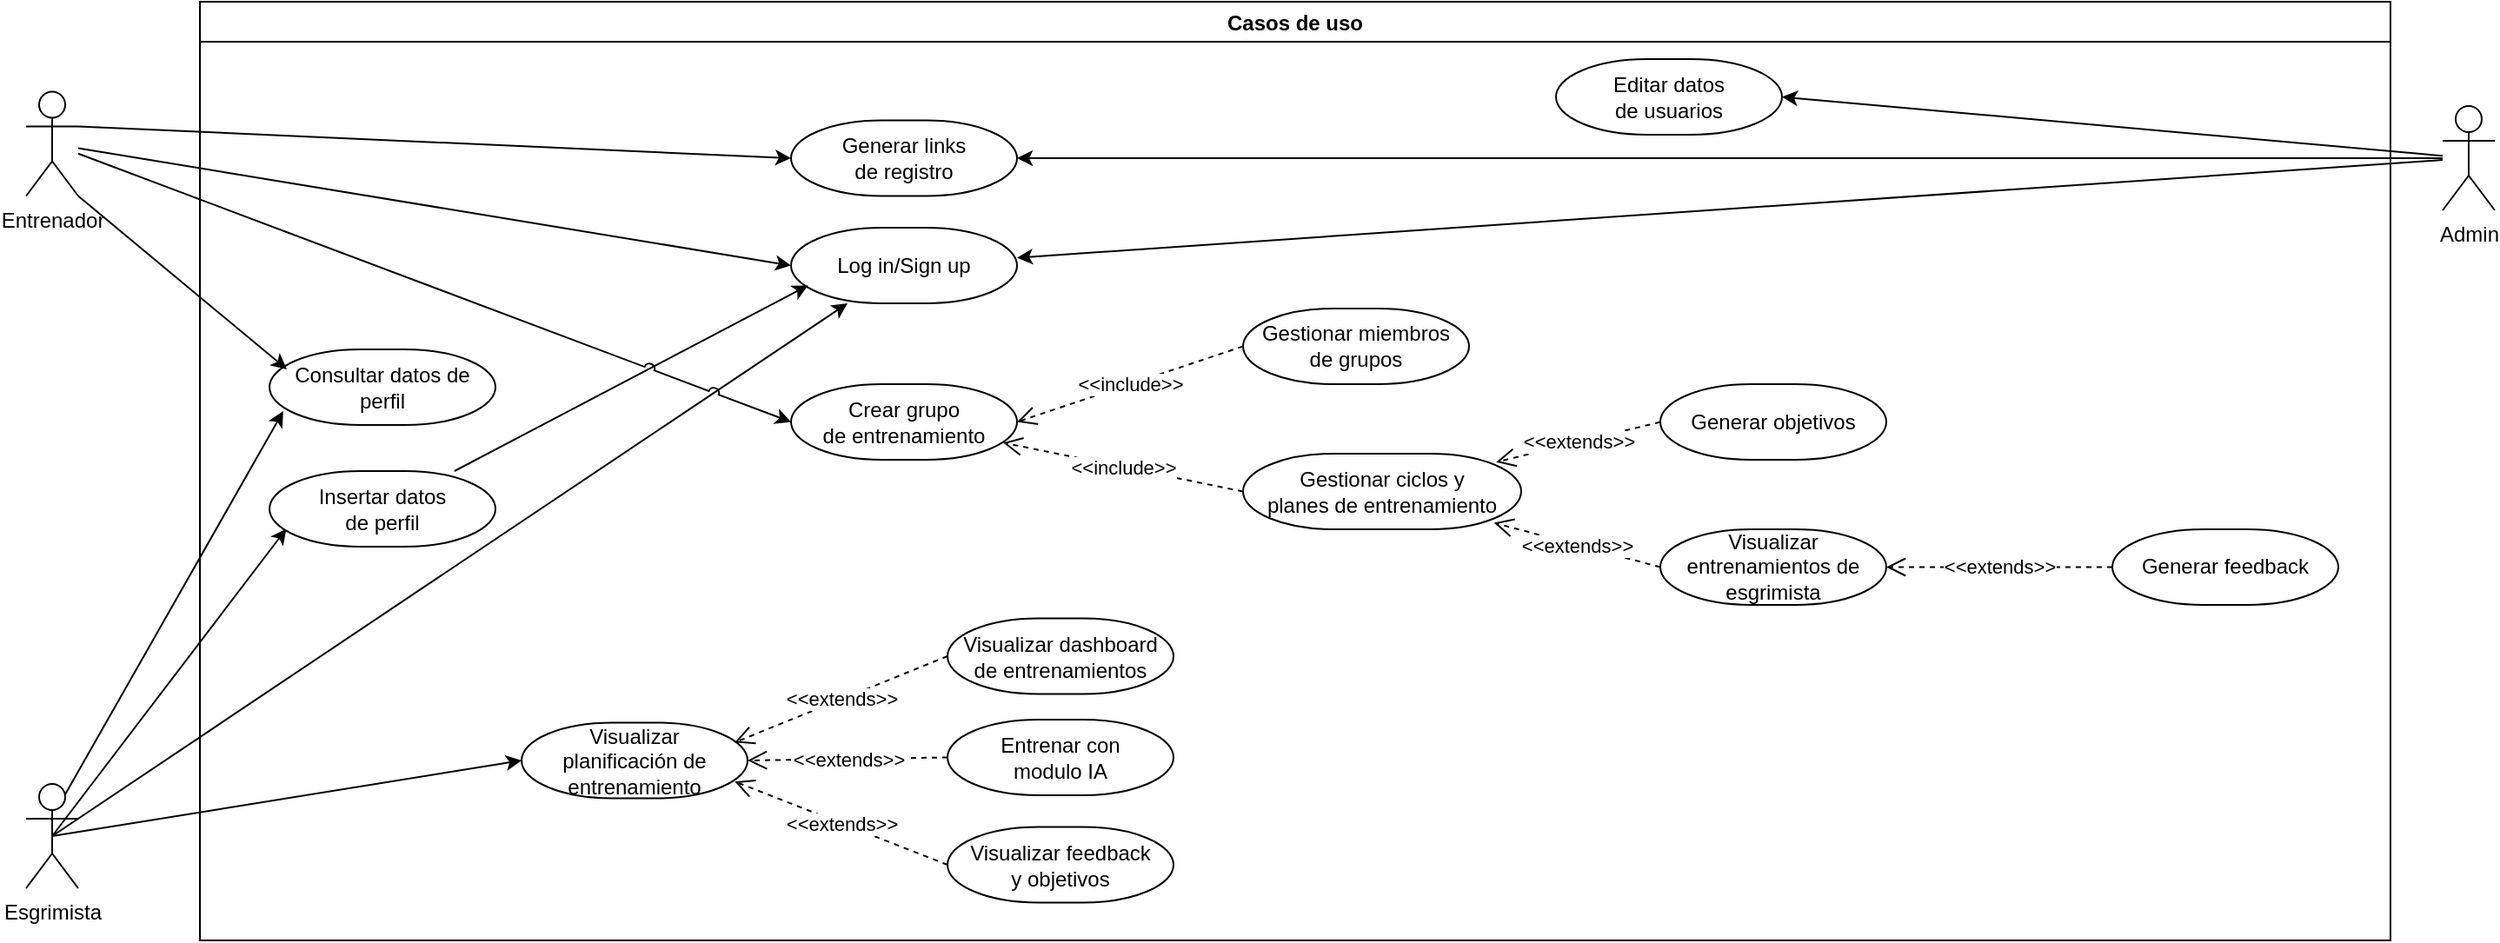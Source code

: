 <mxfile version="21.1.8" type="device">
  <diagram name="Page-1" id="K6UgD4kqSmbPpRhTwACa">
    <mxGraphModel dx="2478" dy="753" grid="1" gridSize="10" guides="1" tooltips="1" connect="1" arrows="1" fold="1" page="1" pageScale="1" pageWidth="850" pageHeight="1100" math="0" shadow="0">
      <root>
        <mxCell id="0" />
        <mxCell id="1" parent="0" />
        <mxCell id="auHC2lMCmRA8J_y3KW6C-5" value="Casos de uso" style="swimlane;fillStyle=solid;swimlaneFillColor=default;" vertex="1" parent="1">
          <mxGeometry x="110" y="150" width="1260" height="540" as="geometry">
            <mxRectangle x="105" y="130" width="100" height="30" as="alternateBounds" />
          </mxGeometry>
        </mxCell>
        <mxCell id="auHC2lMCmRA8J_y3KW6C-6" value="Log in/Sign up" style="rounded=1;whiteSpace=wrap;html=1;perimeterSpacing=0;arcSize=120;" vertex="1" parent="auHC2lMCmRA8J_y3KW6C-5">
          <mxGeometry x="340" y="130" width="130" height="43.5" as="geometry" />
        </mxCell>
        <mxCell id="auHC2lMCmRA8J_y3KW6C-7" value="Editar datos&lt;br&gt;de usuarios" style="rounded=1;whiteSpace=wrap;html=1;perimeterSpacing=0;arcSize=120;" vertex="1" parent="auHC2lMCmRA8J_y3KW6C-5">
          <mxGeometry x="780" y="33" width="130" height="43.5" as="geometry" />
        </mxCell>
        <mxCell id="auHC2lMCmRA8J_y3KW6C-8" value="Generar links&lt;br&gt;de registro" style="rounded=1;whiteSpace=wrap;html=1;perimeterSpacing=0;arcSize=120;" vertex="1" parent="auHC2lMCmRA8J_y3KW6C-5">
          <mxGeometry x="340" y="68.25" width="130" height="43.5" as="geometry" />
        </mxCell>
        <mxCell id="auHC2lMCmRA8J_y3KW6C-11" value="Crear grupo&lt;br&gt;de entrenamiento" style="rounded=1;whiteSpace=wrap;html=1;perimeterSpacing=0;arcSize=120;" vertex="1" parent="auHC2lMCmRA8J_y3KW6C-5">
          <mxGeometry x="340" y="220" width="130" height="43.5" as="geometry" />
        </mxCell>
        <mxCell id="auHC2lMCmRA8J_y3KW6C-13" value="Gestionar miembros&lt;br&gt;de grupos" style="rounded=1;whiteSpace=wrap;html=1;perimeterSpacing=0;arcSize=120;" vertex="1" parent="auHC2lMCmRA8J_y3KW6C-5">
          <mxGeometry x="600" y="176.5" width="130" height="43.5" as="geometry" />
        </mxCell>
        <mxCell id="auHC2lMCmRA8J_y3KW6C-14" value="Gestionar ciclos y &lt;br&gt;planes de entrenamiento" style="rounded=1;whiteSpace=wrap;html=1;perimeterSpacing=0;arcSize=120;" vertex="1" parent="auHC2lMCmRA8J_y3KW6C-5">
          <mxGeometry x="600" y="260" width="160" height="43.5" as="geometry" />
        </mxCell>
        <mxCell id="auHC2lMCmRA8J_y3KW6C-15" value="Consultar datos de perfil" style="rounded=1;whiteSpace=wrap;html=1;perimeterSpacing=0;arcSize=120;" vertex="1" parent="auHC2lMCmRA8J_y3KW6C-5">
          <mxGeometry x="40" y="200" width="130" height="43.5" as="geometry" />
        </mxCell>
        <mxCell id="auHC2lMCmRA8J_y3KW6C-16" value="Visualizar &lt;br&gt;planificación de entrenamiento" style="rounded=1;whiteSpace=wrap;html=1;perimeterSpacing=0;arcSize=120;" vertex="1" parent="auHC2lMCmRA8J_y3KW6C-5">
          <mxGeometry x="185" y="414.75" width="130" height="43.5" as="geometry" />
        </mxCell>
        <mxCell id="auHC2lMCmRA8J_y3KW6C-17" value="Entrenar con&lt;br&gt;modulo IA" style="rounded=1;whiteSpace=wrap;html=1;perimeterSpacing=0;arcSize=120;" vertex="1" parent="auHC2lMCmRA8J_y3KW6C-5">
          <mxGeometry x="430" y="413" width="130" height="43.5" as="geometry" />
        </mxCell>
        <mxCell id="auHC2lMCmRA8J_y3KW6C-19" value="Visualizar dashboard&lt;br&gt;de entrenamientos" style="rounded=1;whiteSpace=wrap;html=1;perimeterSpacing=0;arcSize=120;" vertex="1" parent="auHC2lMCmRA8J_y3KW6C-5">
          <mxGeometry x="430" y="354.75" width="130" height="43.5" as="geometry" />
        </mxCell>
        <mxCell id="auHC2lMCmRA8J_y3KW6C-22" value="Visualizar feedback&lt;br&gt;y objetivos" style="rounded=1;whiteSpace=wrap;html=1;perimeterSpacing=0;arcSize=120;" vertex="1" parent="auHC2lMCmRA8J_y3KW6C-5">
          <mxGeometry x="430" y="474.75" width="130" height="43.5" as="geometry" />
        </mxCell>
        <mxCell id="auHC2lMCmRA8J_y3KW6C-23" value="Visualizar entrenamientos de&lt;br&gt;esgrimista" style="rounded=1;whiteSpace=wrap;html=1;perimeterSpacing=0;arcSize=120;" vertex="1" parent="auHC2lMCmRA8J_y3KW6C-5">
          <mxGeometry x="840" y="303.5" width="130" height="43.5" as="geometry" />
        </mxCell>
        <mxCell id="auHC2lMCmRA8J_y3KW6C-36" value="&amp;lt;&amp;lt;include&amp;gt;&amp;gt;" style="endArrow=open;endSize=9;endFill=0;html=1;rounded=0;dashed=1;entryX=1;entryY=0.5;entryDx=0;entryDy=0;exitX=0;exitY=0.5;exitDx=0;exitDy=0;" edge="1" parent="auHC2lMCmRA8J_y3KW6C-5" source="auHC2lMCmRA8J_y3KW6C-13" target="auHC2lMCmRA8J_y3KW6C-11">
          <mxGeometry width="160" relative="1" as="geometry">
            <mxPoint x="30" y="550" as="sourcePoint" />
            <mxPoint x="190" y="550" as="targetPoint" />
          </mxGeometry>
        </mxCell>
        <mxCell id="auHC2lMCmRA8J_y3KW6C-37" value="&amp;lt;&amp;lt;include&amp;gt;&amp;gt;" style="endArrow=open;endSize=9;endFill=0;html=1;rounded=0;dashed=1;entryX=0.938;entryY=0.774;entryDx=0;entryDy=0;exitX=0;exitY=0.5;exitDx=0;exitDy=0;entryPerimeter=0;" edge="1" parent="auHC2lMCmRA8J_y3KW6C-5" source="auHC2lMCmRA8J_y3KW6C-14" target="auHC2lMCmRA8J_y3KW6C-11">
          <mxGeometry width="160" relative="1" as="geometry">
            <mxPoint x="450" y="326" as="sourcePoint" />
            <mxPoint x="320" y="372" as="targetPoint" />
          </mxGeometry>
        </mxCell>
        <mxCell id="auHC2lMCmRA8J_y3KW6C-40" value="Generar objetivos" style="rounded=1;whiteSpace=wrap;html=1;perimeterSpacing=0;arcSize=120;" vertex="1" parent="auHC2lMCmRA8J_y3KW6C-5">
          <mxGeometry x="840" y="220" width="130" height="43.5" as="geometry" />
        </mxCell>
        <mxCell id="auHC2lMCmRA8J_y3KW6C-41" value="&amp;lt;&amp;lt;extends&amp;gt;&amp;gt;" style="endArrow=open;endSize=9;endFill=0;html=1;rounded=0;dashed=1;entryX=0.91;entryY=0.112;entryDx=0;entryDy=0;exitX=0;exitY=0.5;exitDx=0;exitDy=0;entryPerimeter=0;" edge="1" parent="auHC2lMCmRA8J_y3KW6C-5" source="auHC2lMCmRA8J_y3KW6C-40" target="auHC2lMCmRA8J_y3KW6C-14">
          <mxGeometry width="160" relative="1" as="geometry">
            <mxPoint x="500" y="540" as="sourcePoint" />
            <mxPoint x="660" y="540" as="targetPoint" />
          </mxGeometry>
        </mxCell>
        <mxCell id="auHC2lMCmRA8J_y3KW6C-42" value="&amp;lt;&amp;lt;extends&amp;gt;&amp;gt;" style="endArrow=open;endSize=9;endFill=0;html=1;rounded=0;dashed=1;entryX=0.902;entryY=0.914;entryDx=0;entryDy=0;entryPerimeter=0;exitX=0;exitY=0.5;exitDx=0;exitDy=0;" edge="1" parent="auHC2lMCmRA8J_y3KW6C-5" source="auHC2lMCmRA8J_y3KW6C-23" target="auHC2lMCmRA8J_y3KW6C-14">
          <mxGeometry width="160" relative="1" as="geometry">
            <mxPoint x="30" y="520" as="sourcePoint" />
            <mxPoint x="190" y="520" as="targetPoint" />
          </mxGeometry>
        </mxCell>
        <mxCell id="auHC2lMCmRA8J_y3KW6C-56" value="&amp;lt;&amp;lt;extends&amp;gt;&amp;gt;" style="endArrow=open;endSize=9;endFill=0;html=1;rounded=0;dashed=1;entryX=0.943;entryY=0.262;entryDx=0;entryDy=0;exitX=0;exitY=0.5;exitDx=0;exitDy=0;entryPerimeter=0;" edge="1" parent="auHC2lMCmRA8J_y3KW6C-5" source="auHC2lMCmRA8J_y3KW6C-19" target="auHC2lMCmRA8J_y3KW6C-16">
          <mxGeometry width="160" relative="1" as="geometry">
            <mxPoint x="-240" y="249" as="sourcePoint" />
            <mxPoint x="-40" y="250" as="targetPoint" />
          </mxGeometry>
        </mxCell>
        <mxCell id="auHC2lMCmRA8J_y3KW6C-57" value="&amp;lt;&amp;lt;extends&amp;gt;&amp;gt;" style="endArrow=open;endSize=9;endFill=0;html=1;rounded=0;dashed=1;entryX=1;entryY=0.5;entryDx=0;entryDy=0;exitX=0;exitY=0.5;exitDx=0;exitDy=0;" edge="1" parent="auHC2lMCmRA8J_y3KW6C-5" source="auHC2lMCmRA8J_y3KW6C-17" target="auHC2lMCmRA8J_y3KW6C-16">
          <mxGeometry width="160" relative="1" as="geometry">
            <mxPoint x="-250" y="249" as="sourcePoint" />
            <mxPoint x="-40" y="250" as="targetPoint" />
          </mxGeometry>
        </mxCell>
        <mxCell id="auHC2lMCmRA8J_y3KW6C-58" value="&amp;lt;&amp;lt;extends&amp;gt;&amp;gt;" style="endArrow=open;endSize=9;endFill=0;html=1;rounded=0;dashed=1;entryX=0.943;entryY=0.778;entryDx=0;entryDy=0;entryPerimeter=0;exitX=0;exitY=0.5;exitDx=0;exitDy=0;" edge="1" parent="auHC2lMCmRA8J_y3KW6C-5" source="auHC2lMCmRA8J_y3KW6C-22" target="auHC2lMCmRA8J_y3KW6C-16">
          <mxGeometry width="160" relative="1" as="geometry">
            <mxPoint x="-240" y="249" as="sourcePoint" />
            <mxPoint x="-40" y="250" as="targetPoint" />
          </mxGeometry>
        </mxCell>
        <mxCell id="auHC2lMCmRA8J_y3KW6C-27" style="rounded=0;orthogonalLoop=1;jettySize=auto;html=1;jumpStyle=arc;jumpSize=6;" edge="1" parent="1" source="auHC2lMCmRA8J_y3KW6C-1" target="auHC2lMCmRA8J_y3KW6C-6">
          <mxGeometry relative="1" as="geometry" />
        </mxCell>
        <mxCell id="auHC2lMCmRA8J_y3KW6C-1" value="Admin" style="shape=umlActor;verticalLabelPosition=bottom;verticalAlign=top;html=1;outlineConnect=0;" vertex="1" parent="1">
          <mxGeometry x="1400" y="210" width="30" height="60" as="geometry" />
        </mxCell>
        <mxCell id="auHC2lMCmRA8J_y3KW6C-26" style="rounded=0;orthogonalLoop=1;jettySize=auto;html=1;jumpStyle=arc;jumpSize=6;entryX=0;entryY=0.5;entryDx=0;entryDy=0;" edge="1" parent="1" source="auHC2lMCmRA8J_y3KW6C-2" target="auHC2lMCmRA8J_y3KW6C-6">
          <mxGeometry relative="1" as="geometry" />
        </mxCell>
        <mxCell id="auHC2lMCmRA8J_y3KW6C-52" style="rounded=0;orthogonalLoop=1;jettySize=auto;html=1;exitX=1;exitY=1;exitDx=0;exitDy=0;exitPerimeter=0;entryX=0.077;entryY=0.264;entryDx=0;entryDy=0;entryPerimeter=0;jumpStyle=arc;" edge="1" parent="1" source="auHC2lMCmRA8J_y3KW6C-2" target="auHC2lMCmRA8J_y3KW6C-15">
          <mxGeometry relative="1" as="geometry" />
        </mxCell>
        <mxCell id="auHC2lMCmRA8J_y3KW6C-2" value="Entrenador" style="shape=umlActor;verticalLabelPosition=bottom;verticalAlign=top;html=1;outlineConnect=0;" vertex="1" parent="1">
          <mxGeometry x="10" y="201.75" width="30" height="60" as="geometry" />
        </mxCell>
        <mxCell id="auHC2lMCmRA8J_y3KW6C-28" style="rounded=0;orthogonalLoop=1;jettySize=auto;html=1;entryX=0.075;entryY=0.763;entryDx=0;entryDy=0;jumpStyle=arc;jumpSize=6;entryPerimeter=0;" edge="1" parent="1" source="auHC2lMCmRA8J_y3KW6C-10" target="auHC2lMCmRA8J_y3KW6C-6">
          <mxGeometry relative="1" as="geometry" />
        </mxCell>
        <mxCell id="auHC2lMCmRA8J_y3KW6C-54" style="rounded=0;orthogonalLoop=1;jettySize=auto;html=1;exitX=0.5;exitY=0.5;exitDx=0;exitDy=0;exitPerimeter=0;entryX=0.25;entryY=1;entryDx=0;entryDy=0;jumpStyle=arc;" edge="1" parent="1" source="auHC2lMCmRA8J_y3KW6C-3" target="auHC2lMCmRA8J_y3KW6C-6">
          <mxGeometry relative="1" as="geometry" />
        </mxCell>
        <mxCell id="auHC2lMCmRA8J_y3KW6C-55" style="rounded=0;orthogonalLoop=1;jettySize=auto;html=1;exitX=0.5;exitY=0.5;exitDx=0;exitDy=0;exitPerimeter=0;entryX=0;entryY=0.5;entryDx=0;entryDy=0;jumpStyle=arc;" edge="1" parent="1" source="auHC2lMCmRA8J_y3KW6C-3" target="auHC2lMCmRA8J_y3KW6C-16">
          <mxGeometry relative="1" as="geometry" />
        </mxCell>
        <mxCell id="auHC2lMCmRA8J_y3KW6C-3" value="Esgrimista" style="shape=umlActor;verticalLabelPosition=bottom;verticalAlign=top;html=1;outlineConnect=0;" vertex="1" parent="1">
          <mxGeometry x="10" y="600" width="30" height="60" as="geometry" />
        </mxCell>
        <mxCell id="auHC2lMCmRA8J_y3KW6C-43" style="rounded=0;orthogonalLoop=1;jettySize=auto;html=1;entryX=0;entryY=0.5;entryDx=0;entryDy=0;jumpStyle=arc;jumpSize=6;" edge="1" parent="1" source="auHC2lMCmRA8J_y3KW6C-2" target="auHC2lMCmRA8J_y3KW6C-11">
          <mxGeometry relative="1" as="geometry">
            <mxPoint x="238" y="398" as="sourcePoint" />
            <mxPoint x="295" y="333" as="targetPoint" />
          </mxGeometry>
        </mxCell>
        <mxCell id="auHC2lMCmRA8J_y3KW6C-33" style="rounded=0;orthogonalLoop=1;jettySize=auto;html=1;entryX=1;entryY=0.5;entryDx=0;entryDy=0;jumpStyle=arc;jumpSize=6;" edge="1" parent="1" source="auHC2lMCmRA8J_y3KW6C-1" target="auHC2lMCmRA8J_y3KW6C-7">
          <mxGeometry relative="1" as="geometry">
            <mxPoint x="70" y="529" as="sourcePoint" />
            <mxPoint x="140" y="431" as="targetPoint" />
          </mxGeometry>
        </mxCell>
        <mxCell id="auHC2lMCmRA8J_y3KW6C-46" style="rounded=0;orthogonalLoop=1;jettySize=auto;html=1;entryX=1;entryY=0.5;entryDx=0;entryDy=0;jumpStyle=arc;jumpSize=6;" edge="1" parent="1" source="auHC2lMCmRA8J_y3KW6C-1" target="auHC2lMCmRA8J_y3KW6C-8">
          <mxGeometry relative="1" as="geometry">
            <mxPoint x="70" y="287" as="sourcePoint" />
            <mxPoint x="160" y="267" as="targetPoint" />
          </mxGeometry>
        </mxCell>
        <mxCell id="auHC2lMCmRA8J_y3KW6C-47" style="rounded=0;orthogonalLoop=1;jettySize=auto;html=1;entryX=0;entryY=0.5;entryDx=0;entryDy=0;exitX=1;exitY=0.333;exitDx=0;exitDy=0;exitPerimeter=0;jumpStyle=arc;jumpSize=6;" edge="1" parent="1" source="auHC2lMCmRA8J_y3KW6C-2" target="auHC2lMCmRA8J_y3KW6C-8">
          <mxGeometry relative="1" as="geometry">
            <mxPoint x="70" y="289" as="sourcePoint" />
            <mxPoint x="250" y="275" as="targetPoint" />
          </mxGeometry>
        </mxCell>
        <mxCell id="auHC2lMCmRA8J_y3KW6C-49" style="rounded=0;orthogonalLoop=1;jettySize=auto;html=1;entryX=0.061;entryY=0.817;entryDx=0;entryDy=0;jumpStyle=arc;jumpSize=6;entryPerimeter=0;exitX=0.75;exitY=0.1;exitDx=0;exitDy=0;exitPerimeter=0;" edge="1" parent="1" source="auHC2lMCmRA8J_y3KW6C-3" target="auHC2lMCmRA8J_y3KW6C-15">
          <mxGeometry relative="1" as="geometry">
            <mxPoint x="60" y="530" as="sourcePoint" />
            <mxPoint x="330" y="473" as="targetPoint" />
          </mxGeometry>
        </mxCell>
        <mxCell id="auHC2lMCmRA8J_y3KW6C-53" value="" style="rounded=0;orthogonalLoop=1;jettySize=auto;html=1;entryX=0.075;entryY=0.763;entryDx=0;entryDy=0;jumpStyle=arc;jumpSize=6;entryPerimeter=0;exitX=0.5;exitY=0.5;exitDx=0;exitDy=0;exitPerimeter=0;" edge="1" parent="1" source="auHC2lMCmRA8J_y3KW6C-3" target="auHC2lMCmRA8J_y3KW6C-10">
          <mxGeometry relative="1" as="geometry">
            <mxPoint x="60" y="541" as="sourcePoint" />
            <mxPoint x="460" y="313" as="targetPoint" />
          </mxGeometry>
        </mxCell>
        <mxCell id="auHC2lMCmRA8J_y3KW6C-10" value="Insertar datos&lt;br&gt;de perfil" style="rounded=1;whiteSpace=wrap;html=1;perimeterSpacing=0;arcSize=120;" vertex="1" parent="1">
          <mxGeometry x="150" y="420" width="130" height="43.5" as="geometry" />
        </mxCell>
        <mxCell id="auHC2lMCmRA8J_y3KW6C-18" value="Generar feedback" style="rounded=1;whiteSpace=wrap;html=1;perimeterSpacing=0;arcSize=120;" vertex="1" parent="1">
          <mxGeometry x="1210" y="453.5" width="130" height="43.5" as="geometry" />
        </mxCell>
        <mxCell id="auHC2lMCmRA8J_y3KW6C-39" value="&amp;lt;&amp;lt;extends&amp;gt;&amp;gt;" style="endArrow=open;endSize=9;endFill=0;html=1;rounded=0;dashed=1;entryX=1;entryY=0.5;entryDx=0;entryDy=0;exitX=0;exitY=0.5;exitDx=0;exitDy=0;" edge="1" parent="1" source="auHC2lMCmRA8J_y3KW6C-18" target="auHC2lMCmRA8J_y3KW6C-23">
          <mxGeometry width="160" relative="1" as="geometry">
            <mxPoint x="310" y="670" as="sourcePoint" />
            <mxPoint x="470" y="670" as="targetPoint" />
          </mxGeometry>
        </mxCell>
      </root>
    </mxGraphModel>
  </diagram>
</mxfile>
